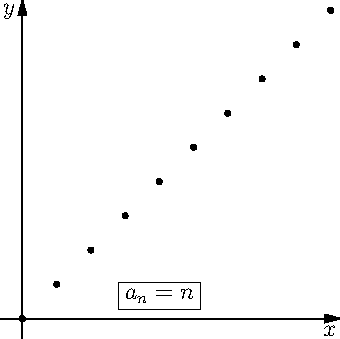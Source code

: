 import graph;
import geometry;
size(6cm,6cm);

real a(int n) {
  return n;
}
for (int i = 0; i < 10; ++i) {
  dot((i,a(i)));
}

label("\fbox{$a_n = n$}", (4,0.05),N);

axes("$x$","$y$",Arrow());

